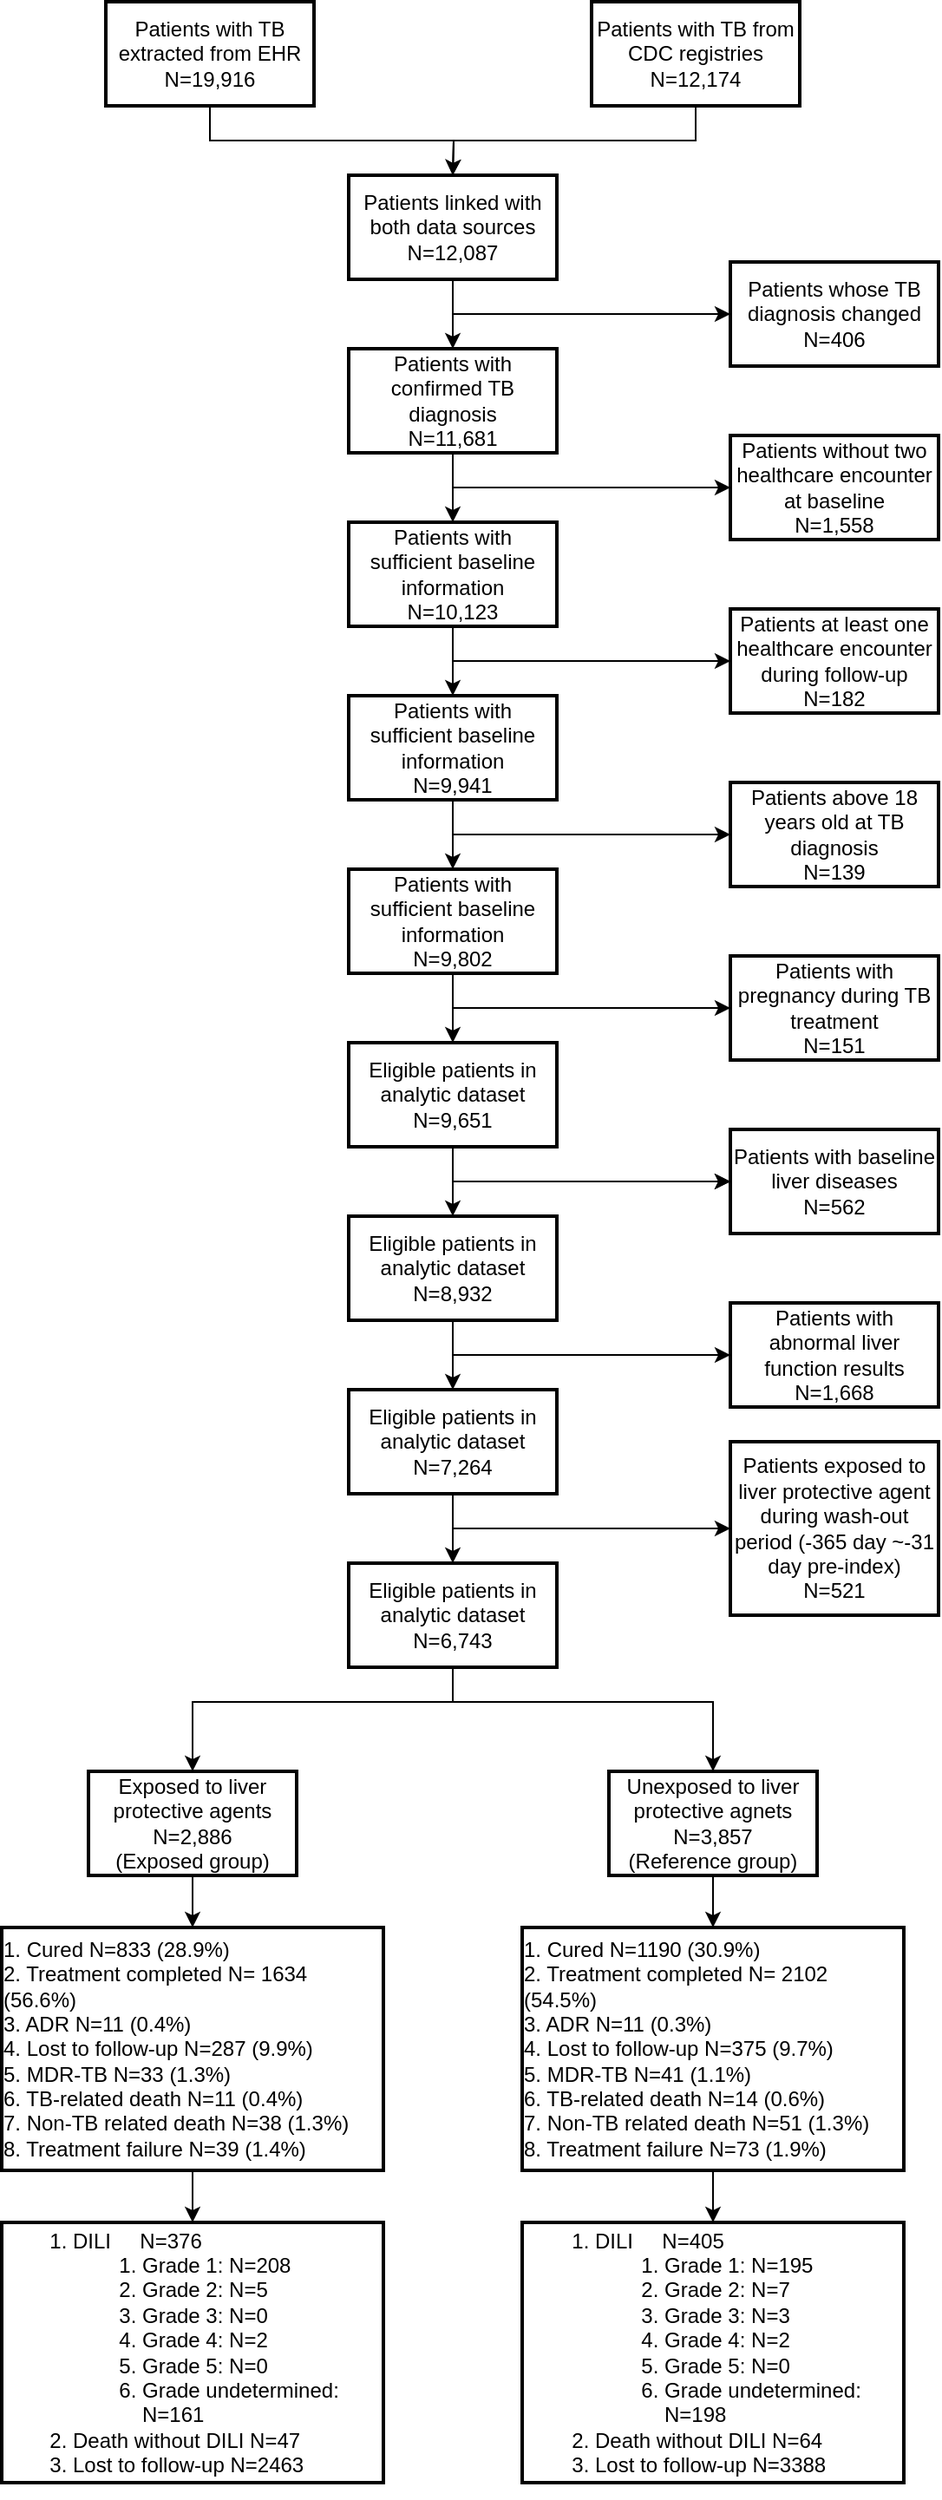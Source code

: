 <mxfile version="13.9.1" type="github">
  <diagram id="uHvE_O8O9B5TAk8AYGmk" name="Page-1">
    <mxGraphModel dx="582" dy="1643" grid="1" gridSize="10" guides="1" tooltips="1" connect="1" arrows="1" fold="1" page="1" pageScale="1" pageWidth="827" pageHeight="1169" math="0" shadow="0">
      <root>
        <mxCell id="0" />
        <mxCell id="1" parent="0" />
        <mxCell id="o0szKlHt9puFOY36pzJz-1" style="edgeStyle=orthogonalEdgeStyle;rounded=0;orthogonalLoop=1;jettySize=auto;html=1;exitX=0.5;exitY=1;exitDx=0;exitDy=0;" parent="1" source="o0szKlHt9puFOY36pzJz-2" edge="1">
          <mxGeometry relative="1" as="geometry">
            <mxPoint x="280" y="140" as="targetPoint" />
            <mxPoint x="140" y="120" as="sourcePoint" />
          </mxGeometry>
        </mxCell>
        <mxCell id="o0szKlHt9puFOY36pzJz-2" value="&lt;div&gt;Patients with TB extracted from EHR&lt;/div&gt;&lt;div&gt;N=19,916&lt;br&gt;&lt;/div&gt;" style="rounded=0;whiteSpace=wrap;html=1;strokeWidth=2;" parent="1" vertex="1">
          <mxGeometry x="80" y="40" width="120" height="60" as="geometry" />
        </mxCell>
        <mxCell id="o0szKlHt9puFOY36pzJz-3" style="edgeStyle=orthogonalEdgeStyle;rounded=0;orthogonalLoop=1;jettySize=auto;html=1;exitX=0.5;exitY=1;exitDx=0;exitDy=0;" parent="1" source="o0szKlHt9puFOY36pzJz-4" edge="1">
          <mxGeometry relative="1" as="geometry">
            <mxPoint x="280" y="140" as="targetPoint" />
          </mxGeometry>
        </mxCell>
        <mxCell id="o0szKlHt9puFOY36pzJz-4" value="&lt;div&gt;Patients with TB from CDC registries&lt;br&gt;&lt;/div&gt;&lt;div&gt;N=12,174&lt;br&gt;&lt;/div&gt;" style="rounded=0;whiteSpace=wrap;html=1;strokeWidth=2;" parent="1" vertex="1">
          <mxGeometry x="360" y="40" width="120" height="60" as="geometry" />
        </mxCell>
        <mxCell id="o0szKlHt9puFOY36pzJz-5" value="" style="edgeStyle=orthogonalEdgeStyle;rounded=0;orthogonalLoop=1;jettySize=auto;html=1;" parent="1" source="o0szKlHt9puFOY36pzJz-7" target="o0szKlHt9puFOY36pzJz-9" edge="1">
          <mxGeometry relative="1" as="geometry" />
        </mxCell>
        <mxCell id="o0szKlHt9puFOY36pzJz-6" style="edgeStyle=orthogonalEdgeStyle;rounded=0;orthogonalLoop=1;jettySize=auto;html=1;exitX=0.5;exitY=1;exitDx=0;exitDy=0;entryX=0;entryY=0.5;entryDx=0;entryDy=0;" parent="1" source="o0szKlHt9puFOY36pzJz-7" target="o0szKlHt9puFOY36pzJz-10" edge="1">
          <mxGeometry relative="1" as="geometry">
            <Array as="points">
              <mxPoint x="280" y="220" />
            </Array>
          </mxGeometry>
        </mxCell>
        <mxCell id="o0szKlHt9puFOY36pzJz-7" value="&lt;div&gt;Patients linked with both data sources&lt;br&gt;&lt;/div&gt;&lt;div&gt;N=12,087&lt;br&gt;&lt;/div&gt;" style="rounded=0;whiteSpace=wrap;html=1;strokeWidth=2;" parent="1" vertex="1">
          <mxGeometry x="220" y="140" width="120" height="60" as="geometry" />
        </mxCell>
        <mxCell id="o0szKlHt9puFOY36pzJz-8" value="" style="edgeStyle=orthogonalEdgeStyle;rounded=0;orthogonalLoop=1;jettySize=auto;html=1;" parent="1" source="o0szKlHt9puFOY36pzJz-9" target="o0szKlHt9puFOY36pzJz-14" edge="1">
          <mxGeometry relative="1" as="geometry" />
        </mxCell>
        <mxCell id="o0szKlHt9puFOY36pzJz-9" value="&lt;div&gt;Patients with confirmed TB diagnosis&lt;br&gt;&lt;/div&gt;&lt;div&gt;N=11,681&lt;br&gt;&lt;/div&gt;" style="rounded=0;whiteSpace=wrap;html=1;strokeWidth=2;" parent="1" vertex="1">
          <mxGeometry x="220" y="240" width="120" height="60" as="geometry" />
        </mxCell>
        <mxCell id="o0szKlHt9puFOY36pzJz-10" value="&lt;div&gt;Patients whose TB diagnosis changed&lt;br&gt;&lt;/div&gt;&lt;div&gt;N=406&lt;br&gt;&lt;/div&gt;" style="rounded=0;whiteSpace=wrap;html=1;strokeWidth=2;" parent="1" vertex="1">
          <mxGeometry x="440" y="190" width="120" height="60" as="geometry" />
        </mxCell>
        <mxCell id="o0szKlHt9puFOY36pzJz-11" style="edgeStyle=orthogonalEdgeStyle;rounded=0;orthogonalLoop=1;jettySize=auto;html=1;exitX=0.5;exitY=1;exitDx=0;exitDy=0;entryX=0;entryY=0.5;entryDx=0;entryDy=0;" parent="1" target="o0szKlHt9puFOY36pzJz-12" edge="1">
          <mxGeometry relative="1" as="geometry">
            <mxPoint x="280" y="300" as="sourcePoint" />
            <Array as="points">
              <mxPoint x="280" y="320" />
            </Array>
          </mxGeometry>
        </mxCell>
        <mxCell id="o0szKlHt9puFOY36pzJz-12" value="&lt;div&gt;Patients without two healthcare encounter at baseline&lt;br&gt;&lt;/div&gt;&lt;div&gt;N=1,558&lt;br&gt;&lt;/div&gt;" style="rounded=0;whiteSpace=wrap;html=1;strokeWidth=2;" parent="1" vertex="1">
          <mxGeometry x="440" y="290" width="120" height="60" as="geometry" />
        </mxCell>
        <mxCell id="o0szKlHt9puFOY36pzJz-13" value="" style="edgeStyle=orthogonalEdgeStyle;rounded=0;orthogonalLoop=1;jettySize=auto;html=1;" parent="1" source="o0szKlHt9puFOY36pzJz-14" target="o0szKlHt9puFOY36pzJz-18" edge="1">
          <mxGeometry relative="1" as="geometry" />
        </mxCell>
        <mxCell id="o0szKlHt9puFOY36pzJz-14" value="&lt;div&gt;Patients with sufficient baseline information&lt;br&gt;&lt;/div&gt;&lt;div&gt;N=10,123&lt;br&gt;&lt;/div&gt;" style="rounded=0;whiteSpace=wrap;html=1;strokeWidth=2;" parent="1" vertex="1">
          <mxGeometry x="220" y="340" width="120" height="60" as="geometry" />
        </mxCell>
        <mxCell id="o0szKlHt9puFOY36pzJz-15" style="edgeStyle=orthogonalEdgeStyle;rounded=0;orthogonalLoop=1;jettySize=auto;html=1;exitX=0.5;exitY=1;exitDx=0;exitDy=0;entryX=0;entryY=0.5;entryDx=0;entryDy=0;" parent="1" target="o0szKlHt9puFOY36pzJz-16" edge="1">
          <mxGeometry relative="1" as="geometry">
            <mxPoint x="280" y="400" as="sourcePoint" />
            <Array as="points">
              <mxPoint x="280" y="420" />
            </Array>
          </mxGeometry>
        </mxCell>
        <mxCell id="o0szKlHt9puFOY36pzJz-16" value="&lt;div&gt;Patients at least one healthcare encounter during follow-up&lt;br&gt;&lt;/div&gt;&lt;div&gt;N=182&lt;br&gt;&lt;/div&gt;" style="rounded=0;whiteSpace=wrap;html=1;strokeWidth=2;" parent="1" vertex="1">
          <mxGeometry x="440" y="390" width="120" height="60" as="geometry" />
        </mxCell>
        <mxCell id="o0szKlHt9puFOY36pzJz-17" value="" style="edgeStyle=orthogonalEdgeStyle;rounded=0;orthogonalLoop=1;jettySize=auto;html=1;" parent="1" source="o0szKlHt9puFOY36pzJz-18" target="o0szKlHt9puFOY36pzJz-22" edge="1">
          <mxGeometry relative="1" as="geometry" />
        </mxCell>
        <mxCell id="o0szKlHt9puFOY36pzJz-18" value="&lt;div&gt;Patients with sufficient baseline information&lt;br&gt;&lt;/div&gt;&lt;div&gt;N=9,941&lt;br&gt;&lt;/div&gt;" style="rounded=0;whiteSpace=wrap;html=1;strokeWidth=2;" parent="1" vertex="1">
          <mxGeometry x="220" y="440" width="120" height="60" as="geometry" />
        </mxCell>
        <mxCell id="o0szKlHt9puFOY36pzJz-19" style="edgeStyle=orthogonalEdgeStyle;rounded=0;orthogonalLoop=1;jettySize=auto;html=1;exitX=0.5;exitY=1;exitDx=0;exitDy=0;entryX=0;entryY=0.5;entryDx=0;entryDy=0;" parent="1" target="o0szKlHt9puFOY36pzJz-20" edge="1">
          <mxGeometry relative="1" as="geometry">
            <mxPoint x="280" y="500" as="sourcePoint" />
            <Array as="points">
              <mxPoint x="280" y="520" />
            </Array>
          </mxGeometry>
        </mxCell>
        <mxCell id="o0szKlHt9puFOY36pzJz-20" value="&lt;div&gt;Patients above 18 years old at TB diagnosis&lt;br&gt;&lt;/div&gt;&lt;div&gt;N=139&lt;br&gt;&lt;/div&gt;" style="rounded=0;whiteSpace=wrap;html=1;strokeWidth=2;" parent="1" vertex="1">
          <mxGeometry x="440" y="490" width="120" height="60" as="geometry" />
        </mxCell>
        <mxCell id="o0szKlHt9puFOY36pzJz-21" value="" style="edgeStyle=orthogonalEdgeStyle;rounded=0;orthogonalLoop=1;jettySize=auto;html=1;" parent="1" source="o0szKlHt9puFOY36pzJz-22" target="o0szKlHt9puFOY36pzJz-25" edge="1">
          <mxGeometry relative="1" as="geometry" />
        </mxCell>
        <mxCell id="o0szKlHt9puFOY36pzJz-22" value="&lt;div&gt;Patients with sufficient baseline information&lt;br&gt;&lt;/div&gt;&lt;div&gt;N=9,802&lt;br&gt;&lt;/div&gt;" style="rounded=0;whiteSpace=wrap;html=1;strokeWidth=2;" parent="1" vertex="1">
          <mxGeometry x="220" y="540" width="120" height="60" as="geometry" />
        </mxCell>
        <mxCell id="o0szKlHt9puFOY36pzJz-23" value="&lt;div&gt;Patients with pregnancy during TB treatment&lt;br&gt;&lt;/div&gt;&lt;div&gt;N=151&lt;br&gt;&lt;/div&gt;" style="rounded=0;whiteSpace=wrap;html=1;strokeWidth=2;" parent="1" vertex="1">
          <mxGeometry x="440" y="590" width="120" height="60" as="geometry" />
        </mxCell>
        <mxCell id="o0szKlHt9puFOY36pzJz-31" value="" style="edgeStyle=orthogonalEdgeStyle;rounded=0;orthogonalLoop=1;jettySize=auto;html=1;" parent="1" source="o0szKlHt9puFOY36pzJz-25" target="o0szKlHt9puFOY36pzJz-30" edge="1">
          <mxGeometry relative="1" as="geometry" />
        </mxCell>
        <mxCell id="o0szKlHt9puFOY36pzJz-25" value="&lt;div&gt;Eligible patients in analytic dataset&lt;br&gt;&lt;/div&gt;&lt;div&gt;N=9,651&lt;br&gt;&lt;/div&gt;" style="rounded=0;whiteSpace=wrap;html=1;strokeWidth=2;" parent="1" vertex="1">
          <mxGeometry x="220" y="640" width="120" height="60" as="geometry" />
        </mxCell>
        <mxCell id="o0szKlHt9puFOY36pzJz-27" style="edgeStyle=orthogonalEdgeStyle;rounded=0;orthogonalLoop=1;jettySize=auto;html=1;exitX=0.5;exitY=1;exitDx=0;exitDy=0;entryX=0;entryY=0.5;entryDx=0;entryDy=0;" parent="1" edge="1">
          <mxGeometry relative="1" as="geometry">
            <mxPoint x="280" y="600" as="sourcePoint" />
            <Array as="points">
              <mxPoint x="280" y="620" />
            </Array>
            <mxPoint x="440" y="620" as="targetPoint" />
          </mxGeometry>
        </mxCell>
        <mxCell id="o0szKlHt9puFOY36pzJz-37" value="" style="edgeStyle=orthogonalEdgeStyle;rounded=0;orthogonalLoop=1;jettySize=auto;html=1;" parent="1" source="o0szKlHt9puFOY36pzJz-30" target="o0szKlHt9puFOY36pzJz-36" edge="1">
          <mxGeometry relative="1" as="geometry" />
        </mxCell>
        <mxCell id="o0szKlHt9puFOY36pzJz-30" value="&lt;div&gt;Eligible patients in analytic dataset&lt;br&gt;&lt;/div&gt;&lt;div&gt;N=8,932&lt;br&gt;&lt;/div&gt;" style="rounded=0;whiteSpace=wrap;html=1;strokeWidth=2;" parent="1" vertex="1">
          <mxGeometry x="220" y="740" width="120" height="60" as="geometry" />
        </mxCell>
        <mxCell id="o0szKlHt9puFOY36pzJz-32" value="&lt;div&gt;Patients with baseline liver diseases&lt;br&gt;&lt;/div&gt;&lt;div&gt;N=151&lt;br&gt;&lt;/div&gt;" style="rounded=0;whiteSpace=wrap;html=1;strokeWidth=2;" parent="1" vertex="1">
          <mxGeometry x="440" y="690" width="120" height="60" as="geometry" />
        </mxCell>
        <mxCell id="o0szKlHt9puFOY36pzJz-33" style="edgeStyle=orthogonalEdgeStyle;rounded=0;orthogonalLoop=1;jettySize=auto;html=1;exitX=0.5;exitY=1;exitDx=0;exitDy=0;entryX=0;entryY=0.5;entryDx=0;entryDy=0;" parent="1" edge="1">
          <mxGeometry relative="1" as="geometry">
            <mxPoint x="280" y="700" as="sourcePoint" />
            <Array as="points">
              <mxPoint x="280" y="720" />
            </Array>
            <mxPoint x="440" y="720" as="targetPoint" />
          </mxGeometry>
        </mxCell>
        <mxCell id="o0szKlHt9puFOY36pzJz-34" value="&lt;div&gt;Patients with baseline liver diseases&lt;br&gt;&lt;/div&gt;&lt;div&gt;N=562&lt;br&gt;&lt;/div&gt;" style="rounded=0;whiteSpace=wrap;html=1;strokeWidth=2;" parent="1" vertex="1">
          <mxGeometry x="440" y="690" width="120" height="60" as="geometry" />
        </mxCell>
        <mxCell id="o0szKlHt9puFOY36pzJz-35" style="edgeStyle=orthogonalEdgeStyle;rounded=0;orthogonalLoop=1;jettySize=auto;html=1;exitX=0.5;exitY=1;exitDx=0;exitDy=0;entryX=0;entryY=0.5;entryDx=0;entryDy=0;" parent="1" edge="1">
          <mxGeometry relative="1" as="geometry">
            <mxPoint x="280" y="700" as="sourcePoint" />
            <Array as="points">
              <mxPoint x="280" y="720" />
            </Array>
            <mxPoint x="440" y="720" as="targetPoint" />
          </mxGeometry>
        </mxCell>
        <mxCell id="o0szKlHt9puFOY36pzJz-43" value="" style="edgeStyle=orthogonalEdgeStyle;rounded=0;orthogonalLoop=1;jettySize=auto;html=1;" parent="1" target="o0szKlHt9puFOY36pzJz-42" edge="1">
          <mxGeometry relative="1" as="geometry">
            <mxPoint x="280" y="990" as="sourcePoint" />
            <Array as="points">
              <mxPoint x="280" y="1020" />
              <mxPoint x="130" y="1020" />
            </Array>
          </mxGeometry>
        </mxCell>
        <mxCell id="JQ605SI2x8LaLIvw7eop-5" value="" style="edgeStyle=orthogonalEdgeStyle;rounded=0;orthogonalLoop=1;jettySize=auto;html=1;" edge="1" parent="1" source="o0szKlHt9puFOY36pzJz-36" target="JQ605SI2x8LaLIvw7eop-4">
          <mxGeometry relative="1" as="geometry" />
        </mxCell>
        <mxCell id="o0szKlHt9puFOY36pzJz-36" value="&lt;div&gt;Eligible patients in analytic dataset&lt;br&gt;&lt;/div&gt;&lt;div&gt;N=7,264&lt;br&gt;&lt;/div&gt;" style="rounded=0;whiteSpace=wrap;html=1;strokeWidth=2;" parent="1" vertex="1">
          <mxGeometry x="220" y="840" width="120" height="60" as="geometry" />
        </mxCell>
        <mxCell id="o0szKlHt9puFOY36pzJz-39" style="edgeStyle=orthogonalEdgeStyle;rounded=0;orthogonalLoop=1;jettySize=auto;html=1;exitX=0.5;exitY=1;exitDx=0;exitDy=0;entryX=0;entryY=0.5;entryDx=0;entryDy=0;" parent="1" edge="1">
          <mxGeometry relative="1" as="geometry">
            <mxPoint x="280" y="800" as="sourcePoint" />
            <Array as="points">
              <mxPoint x="280" y="820" />
            </Array>
            <mxPoint x="440" y="820" as="targetPoint" />
          </mxGeometry>
        </mxCell>
        <mxCell id="o0szKlHt9puFOY36pzJz-40" value="&lt;div&gt;Patients with abnormal liver function results&lt;br&gt;&lt;/div&gt;&lt;div&gt;N=1,668&lt;br&gt;&lt;/div&gt;" style="rounded=0;whiteSpace=wrap;html=1;strokeWidth=2;" parent="1" vertex="1">
          <mxGeometry x="440" y="790" width="120" height="60" as="geometry" />
        </mxCell>
        <mxCell id="o0szKlHt9puFOY36pzJz-41" style="edgeStyle=orthogonalEdgeStyle;rounded=0;orthogonalLoop=1;jettySize=auto;html=1;exitX=0.5;exitY=1;exitDx=0;exitDy=0;entryX=0.5;entryY=0;entryDx=0;entryDy=0;" parent="1" edge="1" target="JQ605SI2x8LaLIvw7eop-1">
          <mxGeometry relative="1" as="geometry">
            <mxPoint x="280" y="1000" as="sourcePoint" />
            <Array as="points">
              <mxPoint x="280" y="1020" />
              <mxPoint x="430" y="1020" />
            </Array>
            <mxPoint x="440" y="1020" as="targetPoint" />
          </mxGeometry>
        </mxCell>
        <mxCell id="JQ605SI2x8LaLIvw7eop-3" value="" style="edgeStyle=orthogonalEdgeStyle;rounded=0;orthogonalLoop=1;jettySize=auto;html=1;" edge="1" parent="1" source="o0szKlHt9puFOY36pzJz-42" target="JQ605SI2x8LaLIvw7eop-2">
          <mxGeometry relative="1" as="geometry" />
        </mxCell>
        <mxCell id="o0szKlHt9puFOY36pzJz-42" value="&lt;div&gt;Exposed to liver protective agents&lt;/div&gt;&lt;div&gt;N=2,886&lt;/div&gt;&lt;div&gt;(Exposed group)&lt;br&gt;&lt;/div&gt;" style="rounded=0;whiteSpace=wrap;html=1;strokeWidth=2;" parent="1" vertex="1">
          <mxGeometry x="70" y="1060" width="120" height="60" as="geometry" />
        </mxCell>
        <mxCell id="JQ605SI2x8LaLIvw7eop-9" value="" style="edgeStyle=orthogonalEdgeStyle;rounded=0;orthogonalLoop=1;jettySize=auto;html=1;" edge="1" parent="1" source="JQ605SI2x8LaLIvw7eop-1" target="JQ605SI2x8LaLIvw7eop-8">
          <mxGeometry relative="1" as="geometry" />
        </mxCell>
        <mxCell id="JQ605SI2x8LaLIvw7eop-1" value="&lt;div&gt;Unexposed to liver protective agnets&lt;/div&gt;&lt;div&gt;N=3,857&lt;/div&gt;&lt;div&gt;(Reference group)&lt;br&gt;&lt;/div&gt;" style="rounded=0;whiteSpace=wrap;html=1;strokeWidth=2;" vertex="1" parent="1">
          <mxGeometry x="370" y="1060" width="120" height="60" as="geometry" />
        </mxCell>
        <mxCell id="JQ605SI2x8LaLIvw7eop-11" value="" style="edgeStyle=orthogonalEdgeStyle;rounded=0;orthogonalLoop=1;jettySize=auto;html=1;" edge="1" parent="1" source="JQ605SI2x8LaLIvw7eop-2" target="JQ605SI2x8LaLIvw7eop-10">
          <mxGeometry relative="1" as="geometry" />
        </mxCell>
        <mxCell id="JQ605SI2x8LaLIvw7eop-2" value="&lt;div align=&quot;left&quot;&gt;1. Cured N=833 (28.9%)&lt;/div&gt;&lt;div align=&quot;left&quot;&gt;2. Treatment completed N= 1634 (56.6%)&lt;/div&gt;&lt;div align=&quot;left&quot;&gt;3. ADR N=11 (0.4%)&lt;/div&gt;&lt;div align=&quot;left&quot;&gt;4. Lost to follow-up N=287 (9.9%)&lt;/div&gt;&lt;div align=&quot;left&quot;&gt;5. MDR-TB N=33 (1.3%)&lt;/div&gt;&lt;div align=&quot;left&quot;&gt;6. TB-related death N=11 (0.4%)&lt;/div&gt;&lt;div align=&quot;left&quot;&gt;7. Non-TB related death N=38 (1.3%)&lt;/div&gt;&lt;div align=&quot;left&quot;&gt;8. Treatment failure N=39 (1.4%)&lt;/div&gt;" style="rounded=0;whiteSpace=wrap;html=1;strokeWidth=2;" vertex="1" parent="1">
          <mxGeometry x="20" y="1150" width="220" height="140" as="geometry" />
        </mxCell>
        <mxCell id="JQ605SI2x8LaLIvw7eop-4" value="&lt;div&gt;Eligible patients in analytic dataset&lt;br&gt;&lt;/div&gt;&lt;div&gt;N=6,743&lt;br&gt;&lt;/div&gt;" style="rounded=0;whiteSpace=wrap;html=1;strokeWidth=2;" vertex="1" parent="1">
          <mxGeometry x="220" y="940" width="120" height="60" as="geometry" />
        </mxCell>
        <mxCell id="JQ605SI2x8LaLIvw7eop-6" style="edgeStyle=orthogonalEdgeStyle;rounded=0;orthogonalLoop=1;jettySize=auto;html=1;exitX=0.5;exitY=1;exitDx=0;exitDy=0;entryX=0;entryY=0.5;entryDx=0;entryDy=0;" edge="1" parent="1">
          <mxGeometry relative="1" as="geometry">
            <mxPoint x="280" y="900" as="sourcePoint" />
            <Array as="points">
              <mxPoint x="280" y="920" />
            </Array>
            <mxPoint x="440" y="920" as="targetPoint" />
          </mxGeometry>
        </mxCell>
        <mxCell id="JQ605SI2x8LaLIvw7eop-7" value="&lt;div&gt;Patients exposed to liver protective agent during wash-out period (-365 day ~-31 day pre-index)&lt;br&gt;&lt;/div&gt;&lt;div&gt;N=521&lt;br&gt;&lt;/div&gt;" style="rounded=0;whiteSpace=wrap;html=1;strokeWidth=2;" vertex="1" parent="1">
          <mxGeometry x="440" y="870" width="120" height="100" as="geometry" />
        </mxCell>
        <mxCell id="JQ605SI2x8LaLIvw7eop-13" value="" style="edgeStyle=orthogonalEdgeStyle;rounded=0;orthogonalLoop=1;jettySize=auto;html=1;" edge="1" parent="1" source="JQ605SI2x8LaLIvw7eop-8" target="JQ605SI2x8LaLIvw7eop-12">
          <mxGeometry relative="1" as="geometry" />
        </mxCell>
        <mxCell id="JQ605SI2x8LaLIvw7eop-8" value="&lt;div align=&quot;left&quot;&gt;1. Cured N=1190 (30.9%)&lt;/div&gt;&lt;div align=&quot;left&quot;&gt;2. Treatment completed N= 2102 (54.5%)&lt;/div&gt;&lt;div align=&quot;left&quot;&gt;3. ADR N=11 (0.3%)&lt;/div&gt;&lt;div align=&quot;left&quot;&gt;4. Lost to follow-up N=375 (9.7%)&lt;/div&gt;&lt;div align=&quot;left&quot;&gt;5. MDR-TB N=41 (1.1%)&lt;/div&gt;&lt;div align=&quot;left&quot;&gt;6. TB-related death N=14 (0.6%)&lt;/div&gt;&lt;div align=&quot;left&quot;&gt;7. Non-TB related death N=51 (1.3%)&lt;/div&gt;&lt;div align=&quot;left&quot;&gt;8. Treatment failure N=73 (1.9%)&lt;/div&gt;" style="rounded=0;whiteSpace=wrap;html=1;strokeWidth=2;" vertex="1" parent="1">
          <mxGeometry x="320" y="1150" width="220" height="140" as="geometry" />
        </mxCell>
        <mxCell id="JQ605SI2x8LaLIvw7eop-10" value="&lt;div align=&quot;left&quot;&gt;&lt;ol&gt;&lt;li&gt;DILI&amp;nbsp;&amp;nbsp;&amp;nbsp;&amp;nbsp; N=376&lt;/li&gt;&lt;ol&gt;&lt;li&gt;Grade 1: N=208&lt;/li&gt;&lt;li&gt;Grade 2: N=5&lt;/li&gt;&lt;li&gt;Grade 3: N=0&lt;/li&gt;&lt;li&gt;Grade 4: N=2&lt;/li&gt;&lt;li&gt;Grade 5: N=0&lt;/li&gt;&lt;li&gt;Grade undetermined: N=161&lt;br&gt;&lt;/li&gt;&lt;/ol&gt;&lt;li&gt;Death without DILI N=47&lt;/li&gt;&lt;li&gt;Lost to follow-up N=2463&lt;/li&gt;&lt;/ol&gt;&lt;/div&gt;" style="rounded=0;whiteSpace=wrap;html=1;strokeWidth=2;" vertex="1" parent="1">
          <mxGeometry x="20" y="1320" width="220" height="150" as="geometry" />
        </mxCell>
        <mxCell id="JQ605SI2x8LaLIvw7eop-12" value="&lt;div align=&quot;left&quot;&gt;&lt;ol&gt;&lt;li&gt;DILI&amp;nbsp;&amp;nbsp;&amp;nbsp;&amp;nbsp; N=405&lt;/li&gt;&lt;ol&gt;&lt;li&gt;Grade 1: N=195&lt;/li&gt;&lt;li&gt;Grade 2: N=7&lt;/li&gt;&lt;li&gt;Grade 3: N=3&lt;/li&gt;&lt;li&gt;Grade 4: N=2&lt;/li&gt;&lt;li&gt;Grade 5: N=0&lt;/li&gt;&lt;li&gt;Grade undetermined: N=198&lt;br&gt;&lt;/li&gt;&lt;/ol&gt;&lt;li&gt;Death without DILI N=64&lt;/li&gt;&lt;li&gt;Lost to follow-up N=3388&lt;/li&gt;&lt;/ol&gt;&lt;/div&gt;" style="rounded=0;whiteSpace=wrap;html=1;strokeWidth=2;align=left;" vertex="1" parent="1">
          <mxGeometry x="320" y="1320" width="220" height="150" as="geometry" />
        </mxCell>
      </root>
    </mxGraphModel>
  </diagram>
</mxfile>
